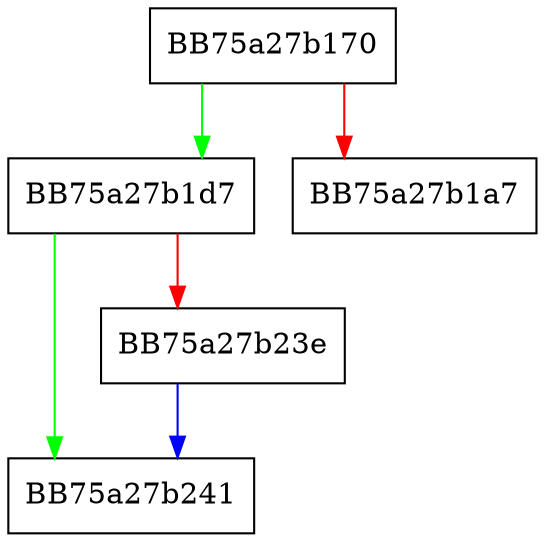 digraph fetch_no_row {
  node [shape="box"];
  graph [splines=ortho];
  BB75a27b170 -> BB75a27b1d7 [color="green"];
  BB75a27b170 -> BB75a27b1a7 [color="red"];
  BB75a27b1d7 -> BB75a27b241 [color="green"];
  BB75a27b1d7 -> BB75a27b23e [color="red"];
  BB75a27b23e -> BB75a27b241 [color="blue"];
}